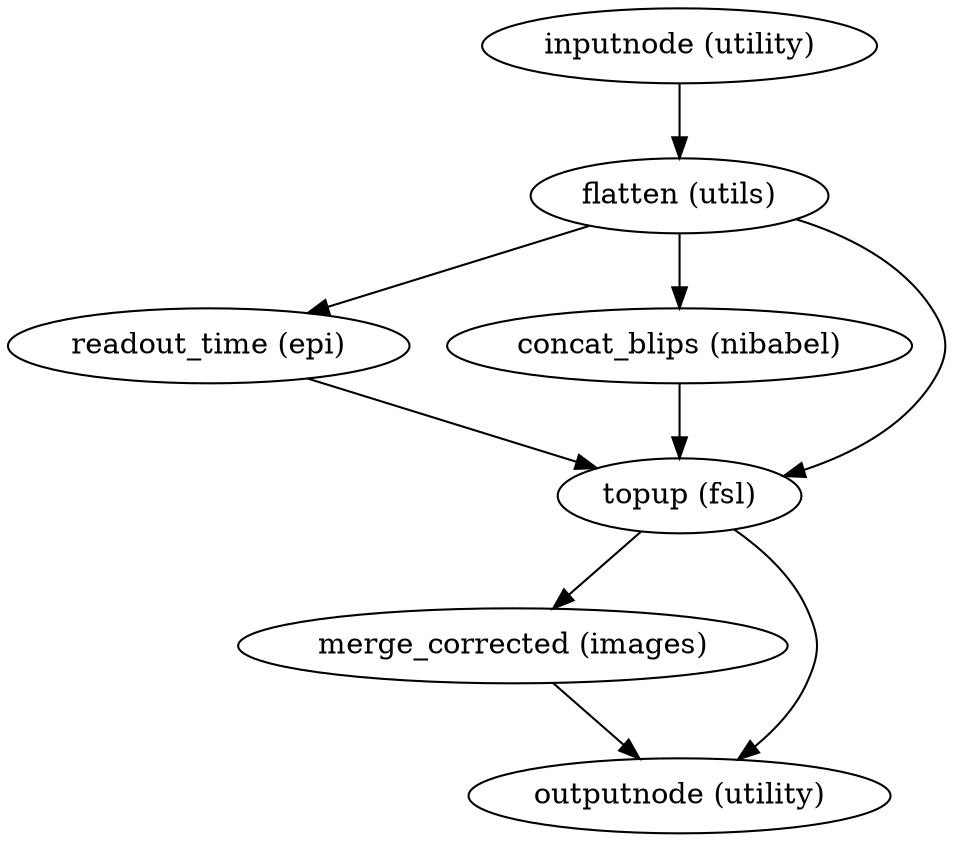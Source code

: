 strict digraph  {
"inputnode (utility)";
"flatten (utils)";
"readout_time (epi)";
"concat_blips (nibabel)";
"topup (fsl)";
"merge_corrected (images)";
"outputnode (utility)";
"inputnode (utility)" -> "flatten (utils)";
"flatten (utils)" -> "readout_time (epi)";
"flatten (utils)" -> "concat_blips (nibabel)";
"flatten (utils)" -> "topup (fsl)";
"readout_time (epi)" -> "topup (fsl)";
"concat_blips (nibabel)" -> "topup (fsl)";
"topup (fsl)" -> "merge_corrected (images)";
"topup (fsl)" -> "outputnode (utility)";
"merge_corrected (images)" -> "outputnode (utility)";
}
